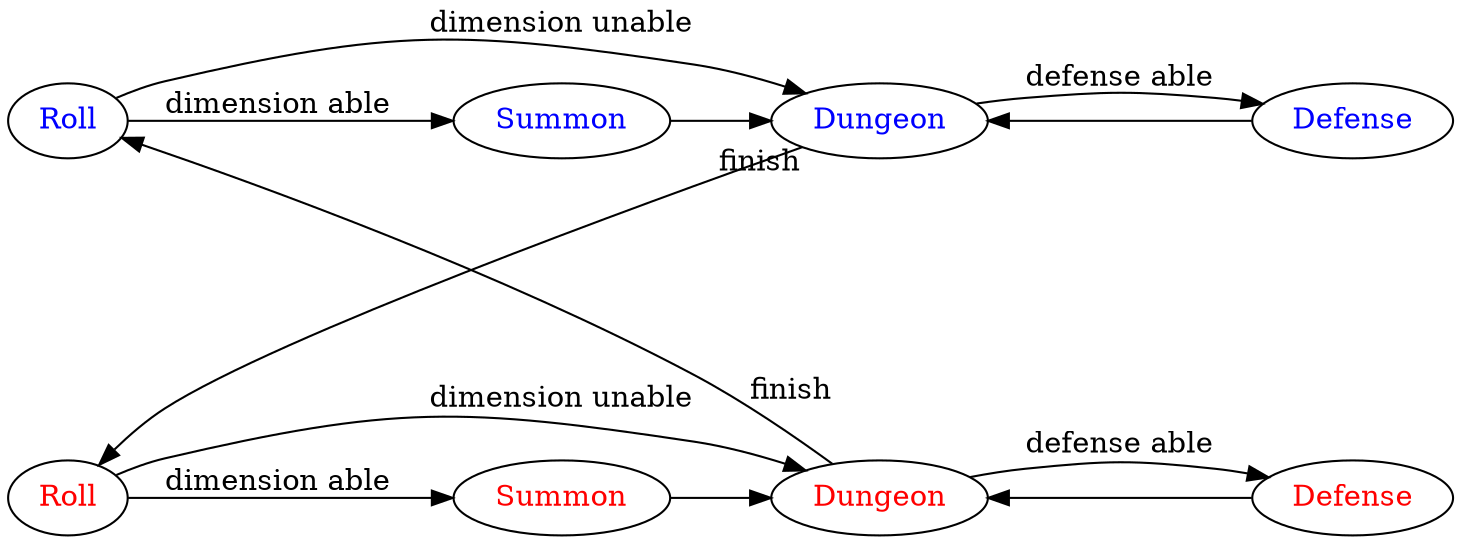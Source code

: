 digraph duel {
    // parameters
    rankdir="LR";
    
    // nodes definition 
    roll1    [label=<<font color="blue">Roll</font>>];
    dungeon1 [label=<<font color="blue">Dungeon</font>>];
    summon1  [label=<<font color="blue">Summon</font>>];
    defense1 [label=<<font color="blue">Defense</font>>];
    roll2    [label=<<font color="red">Roll</font>>];
    dungeon2 [label=<<font color="red">Dungeon</font>>];
    summon2  [label=<<font color="red">Summon</font>>];
    defense2 [label=<<font color="red">Defense</font>>];

    // player 1 duel states
    roll1    -> dungeon1 [label="dimension unable", weight=0];
    roll1    -> summon1 [label="dimension able"];
    summon1  -> dungeon1;
    dungeon1 -> defense1 [label="defense able", weight=0];
    defense1 -> dungeon1;

    // player 2 duel states
    roll2    -> dungeon2 [label="dimension unable", weight=0];
    roll2    -> summon2 [label="dimension able"];
    summon2  -> dungeon2;
    dungeon2 -> defense2 [label="defense able", weight=0];
    defense2 -> dungeon2;

    // turn transition states
    dungeon2 -> roll1 [taillabel="finish", labeldistance=4,constraint=false];
    dungeon1 -> roll2 [taillabel="finish", constraint=false];
}
